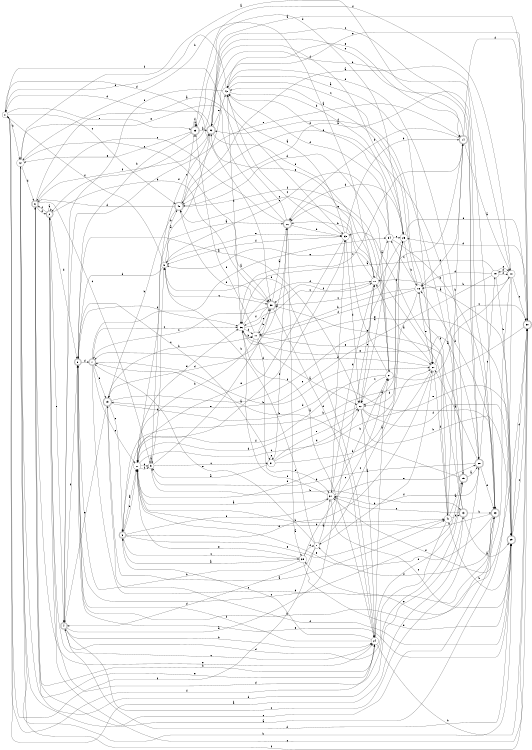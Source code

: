 digraph n35_5 {
__start0 [label="" shape="none"];

rankdir=LR;
size="8,5";

s0 [style="filled", color="black", fillcolor="white" shape="circle", label="0"];
s1 [style="filled", color="black", fillcolor="white" shape="circle", label="1"];
s2 [style="rounded,filled", color="black", fillcolor="white" shape="doublecircle", label="2"];
s3 [style="rounded,filled", color="black", fillcolor="white" shape="doublecircle", label="3"];
s4 [style="rounded,filled", color="black", fillcolor="white" shape="doublecircle", label="4"];
s5 [style="filled", color="black", fillcolor="white" shape="circle", label="5"];
s6 [style="rounded,filled", color="black", fillcolor="white" shape="doublecircle", label="6"];
s7 [style="rounded,filled", color="black", fillcolor="white" shape="doublecircle", label="7"];
s8 [style="rounded,filled", color="black", fillcolor="white" shape="doublecircle", label="8"];
s9 [style="filled", color="black", fillcolor="white" shape="circle", label="9"];
s10 [style="filled", color="black", fillcolor="white" shape="circle", label="10"];
s11 [style="filled", color="black", fillcolor="white" shape="circle", label="11"];
s12 [style="filled", color="black", fillcolor="white" shape="circle", label="12"];
s13 [style="rounded,filled", color="black", fillcolor="white" shape="doublecircle", label="13"];
s14 [style="rounded,filled", color="black", fillcolor="white" shape="doublecircle", label="14"];
s15 [style="rounded,filled", color="black", fillcolor="white" shape="doublecircle", label="15"];
s16 [style="filled", color="black", fillcolor="white" shape="circle", label="16"];
s17 [style="filled", color="black", fillcolor="white" shape="circle", label="17"];
s18 [style="filled", color="black", fillcolor="white" shape="circle", label="18"];
s19 [style="rounded,filled", color="black", fillcolor="white" shape="doublecircle", label="19"];
s20 [style="filled", color="black", fillcolor="white" shape="circle", label="20"];
s21 [style="filled", color="black", fillcolor="white" shape="circle", label="21"];
s22 [style="filled", color="black", fillcolor="white" shape="circle", label="22"];
s23 [style="rounded,filled", color="black", fillcolor="white" shape="doublecircle", label="23"];
s24 [style="filled", color="black", fillcolor="white" shape="circle", label="24"];
s25 [style="filled", color="black", fillcolor="white" shape="circle", label="25"];
s26 [style="rounded,filled", color="black", fillcolor="white" shape="doublecircle", label="26"];
s27 [style="filled", color="black", fillcolor="white" shape="circle", label="27"];
s28 [style="rounded,filled", color="black", fillcolor="white" shape="doublecircle", label="28"];
s29 [style="rounded,filled", color="black", fillcolor="white" shape="doublecircle", label="29"];
s30 [style="rounded,filled", color="black", fillcolor="white" shape="doublecircle", label="30"];
s31 [style="filled", color="black", fillcolor="white" shape="circle", label="31"];
s32 [style="rounded,filled", color="black", fillcolor="white" shape="doublecircle", label="32"];
s33 [style="filled", color="black", fillcolor="white" shape="circle", label="33"];
s34 [style="filled", color="black", fillcolor="white" shape="circle", label="34"];
s35 [style="rounded,filled", color="black", fillcolor="white" shape="doublecircle", label="35"];
s36 [style="filled", color="black", fillcolor="white" shape="circle", label="36"];
s37 [style="filled", color="black", fillcolor="white" shape="circle", label="37"];
s38 [style="rounded,filled", color="black", fillcolor="white" shape="doublecircle", label="38"];
s39 [style="filled", color="black", fillcolor="white" shape="circle", label="39"];
s40 [style="rounded,filled", color="black", fillcolor="white" shape="doublecircle", label="40"];
s41 [style="filled", color="black", fillcolor="white" shape="circle", label="41"];
s42 [style="filled", color="black", fillcolor="white" shape="circle", label="42"];
s0 -> s13 [label="a"];
s0 -> s12 [label="b"];
s0 -> s40 [label="c"];
s0 -> s38 [label="d"];
s0 -> s35 [label="e"];
s0 -> s24 [label="f"];
s1 -> s37 [label="a"];
s1 -> s9 [label="b"];
s1 -> s25 [label="c"];
s1 -> s4 [label="d"];
s1 -> s7 [label="e"];
s1 -> s0 [label="f"];
s2 -> s2 [label="a"];
s2 -> s38 [label="b"];
s2 -> s24 [label="c"];
s2 -> s8 [label="d"];
s2 -> s4 [label="e"];
s2 -> s6 [label="f"];
s3 -> s20 [label="a"];
s3 -> s20 [label="b"];
s3 -> s39 [label="c"];
s3 -> s27 [label="d"];
s3 -> s41 [label="e"];
s3 -> s37 [label="f"];
s4 -> s17 [label="a"];
s4 -> s24 [label="b"];
s4 -> s28 [label="c"];
s4 -> s29 [label="d"];
s4 -> s14 [label="e"];
s4 -> s8 [label="f"];
s5 -> s5 [label="a"];
s5 -> s13 [label="b"];
s5 -> s31 [label="c"];
s5 -> s9 [label="d"];
s5 -> s38 [label="e"];
s5 -> s32 [label="f"];
s6 -> s33 [label="a"];
s6 -> s24 [label="b"];
s6 -> s5 [label="c"];
s6 -> s2 [label="d"];
s6 -> s24 [label="e"];
s6 -> s32 [label="f"];
s7 -> s34 [label="a"];
s7 -> s27 [label="b"];
s7 -> s36 [label="c"];
s7 -> s23 [label="d"];
s7 -> s20 [label="e"];
s7 -> s19 [label="f"];
s8 -> s22 [label="a"];
s8 -> s23 [label="b"];
s8 -> s31 [label="c"];
s8 -> s7 [label="d"];
s8 -> s29 [label="e"];
s8 -> s36 [label="f"];
s9 -> s26 [label="a"];
s9 -> s40 [label="b"];
s9 -> s38 [label="c"];
s9 -> s8 [label="d"];
s9 -> s33 [label="e"];
s9 -> s0 [label="f"];
s10 -> s12 [label="a"];
s10 -> s16 [label="b"];
s10 -> s30 [label="c"];
s10 -> s18 [label="d"];
s10 -> s39 [label="e"];
s10 -> s35 [label="f"];
s11 -> s22 [label="a"];
s11 -> s20 [label="b"];
s11 -> s38 [label="c"];
s11 -> s37 [label="d"];
s11 -> s27 [label="e"];
s11 -> s35 [label="f"];
s12 -> s14 [label="a"];
s12 -> s29 [label="b"];
s12 -> s38 [label="c"];
s12 -> s6 [label="d"];
s12 -> s24 [label="e"];
s12 -> s30 [label="f"];
s13 -> s29 [label="a"];
s13 -> s23 [label="b"];
s13 -> s37 [label="c"];
s13 -> s6 [label="d"];
s13 -> s38 [label="e"];
s13 -> s32 [label="f"];
s14 -> s10 [label="a"];
s14 -> s26 [label="b"];
s14 -> s36 [label="c"];
s14 -> s30 [label="d"];
s14 -> s42 [label="e"];
s14 -> s16 [label="f"];
s15 -> s28 [label="a"];
s15 -> s7 [label="b"];
s15 -> s8 [label="c"];
s15 -> s2 [label="d"];
s15 -> s42 [label="e"];
s15 -> s16 [label="f"];
s16 -> s42 [label="a"];
s16 -> s11 [label="b"];
s16 -> s34 [label="c"];
s16 -> s22 [label="d"];
s16 -> s27 [label="e"];
s16 -> s11 [label="f"];
s17 -> s34 [label="a"];
s17 -> s12 [label="b"];
s17 -> s40 [label="c"];
s17 -> s37 [label="d"];
s17 -> s32 [label="e"];
s17 -> s38 [label="f"];
s18 -> s36 [label="a"];
s18 -> s29 [label="b"];
s18 -> s10 [label="c"];
s18 -> s16 [label="d"];
s18 -> s19 [label="e"];
s18 -> s10 [label="f"];
s19 -> s41 [label="a"];
s19 -> s11 [label="b"];
s19 -> s3 [label="c"];
s19 -> s23 [label="d"];
s19 -> s4 [label="e"];
s19 -> s14 [label="f"];
s20 -> s33 [label="a"];
s20 -> s41 [label="b"];
s20 -> s25 [label="c"];
s20 -> s5 [label="d"];
s20 -> s36 [label="e"];
s20 -> s5 [label="f"];
s21 -> s10 [label="a"];
s21 -> s26 [label="b"];
s21 -> s22 [label="c"];
s21 -> s40 [label="d"];
s21 -> s26 [label="e"];
s21 -> s3 [label="f"];
s22 -> s24 [label="a"];
s22 -> s29 [label="b"];
s22 -> s17 [label="c"];
s22 -> s20 [label="d"];
s22 -> s29 [label="e"];
s22 -> s29 [label="f"];
s23 -> s40 [label="a"];
s23 -> s20 [label="b"];
s23 -> s6 [label="c"];
s23 -> s16 [label="d"];
s23 -> s20 [label="e"];
s23 -> s1 [label="f"];
s24 -> s21 [label="a"];
s24 -> s30 [label="b"];
s24 -> s3 [label="c"];
s24 -> s15 [label="d"];
s24 -> s9 [label="e"];
s24 -> s8 [label="f"];
s25 -> s22 [label="a"];
s25 -> s16 [label="b"];
s25 -> s38 [label="c"];
s25 -> s26 [label="d"];
s25 -> s30 [label="e"];
s25 -> s32 [label="f"];
s26 -> s39 [label="a"];
s26 -> s33 [label="b"];
s26 -> s6 [label="c"];
s26 -> s19 [label="d"];
s26 -> s12 [label="e"];
s26 -> s0 [label="f"];
s27 -> s17 [label="a"];
s27 -> s1 [label="b"];
s27 -> s30 [label="c"];
s27 -> s7 [label="d"];
s27 -> s20 [label="e"];
s27 -> s41 [label="f"];
s28 -> s27 [label="a"];
s28 -> s5 [label="b"];
s28 -> s18 [label="c"];
s28 -> s23 [label="d"];
s28 -> s32 [label="e"];
s28 -> s37 [label="f"];
s29 -> s17 [label="a"];
s29 -> s41 [label="b"];
s29 -> s30 [label="c"];
s29 -> s30 [label="d"];
s29 -> s36 [label="e"];
s29 -> s19 [label="f"];
s30 -> s2 [label="a"];
s30 -> s3 [label="b"];
s30 -> s2 [label="c"];
s30 -> s25 [label="d"];
s30 -> s40 [label="e"];
s30 -> s37 [label="f"];
s31 -> s5 [label="a"];
s31 -> s27 [label="b"];
s31 -> s31 [label="c"];
s31 -> s22 [label="d"];
s31 -> s22 [label="e"];
s31 -> s26 [label="f"];
s32 -> s20 [label="a"];
s32 -> s23 [label="b"];
s32 -> s28 [label="c"];
s32 -> s0 [label="d"];
s32 -> s42 [label="e"];
s32 -> s17 [label="f"];
s33 -> s42 [label="a"];
s33 -> s14 [label="b"];
s33 -> s42 [label="c"];
s33 -> s22 [label="d"];
s33 -> s20 [label="e"];
s33 -> s9 [label="f"];
s34 -> s22 [label="a"];
s34 -> s23 [label="b"];
s34 -> s25 [label="c"];
s34 -> s42 [label="d"];
s34 -> s9 [label="e"];
s34 -> s42 [label="f"];
s35 -> s32 [label="a"];
s35 -> s8 [label="b"];
s35 -> s35 [label="c"];
s35 -> s25 [label="d"];
s35 -> s12 [label="e"];
s35 -> s35 [label="f"];
s36 -> s24 [label="a"];
s36 -> s11 [label="b"];
s36 -> s17 [label="c"];
s36 -> s11 [label="d"];
s36 -> s28 [label="e"];
s36 -> s17 [label="f"];
s37 -> s20 [label="a"];
s37 -> s21 [label="b"];
s37 -> s29 [label="c"];
s37 -> s33 [label="d"];
s37 -> s28 [label="e"];
s37 -> s36 [label="f"];
s38 -> s26 [label="a"];
s38 -> s11 [label="b"];
s38 -> s7 [label="c"];
s38 -> s24 [label="d"];
s38 -> s40 [label="e"];
s38 -> s36 [label="f"];
s39 -> s3 [label="a"];
s39 -> s8 [label="b"];
s39 -> s21 [label="c"];
s39 -> s29 [label="d"];
s39 -> s20 [label="e"];
s39 -> s1 [label="f"];
s40 -> s10 [label="a"];
s40 -> s19 [label="b"];
s40 -> s35 [label="c"];
s40 -> s6 [label="d"];
s40 -> s15 [label="e"];
s40 -> s21 [label="f"];
s41 -> s15 [label="a"];
s41 -> s14 [label="b"];
s41 -> s13 [label="c"];
s41 -> s4 [label="d"];
s41 -> s9 [label="e"];
s41 -> s33 [label="f"];
s42 -> s27 [label="a"];
s42 -> s25 [label="b"];
s42 -> s27 [label="c"];
s42 -> s36 [label="d"];
s42 -> s0 [label="e"];
s42 -> s4 [label="f"];

}